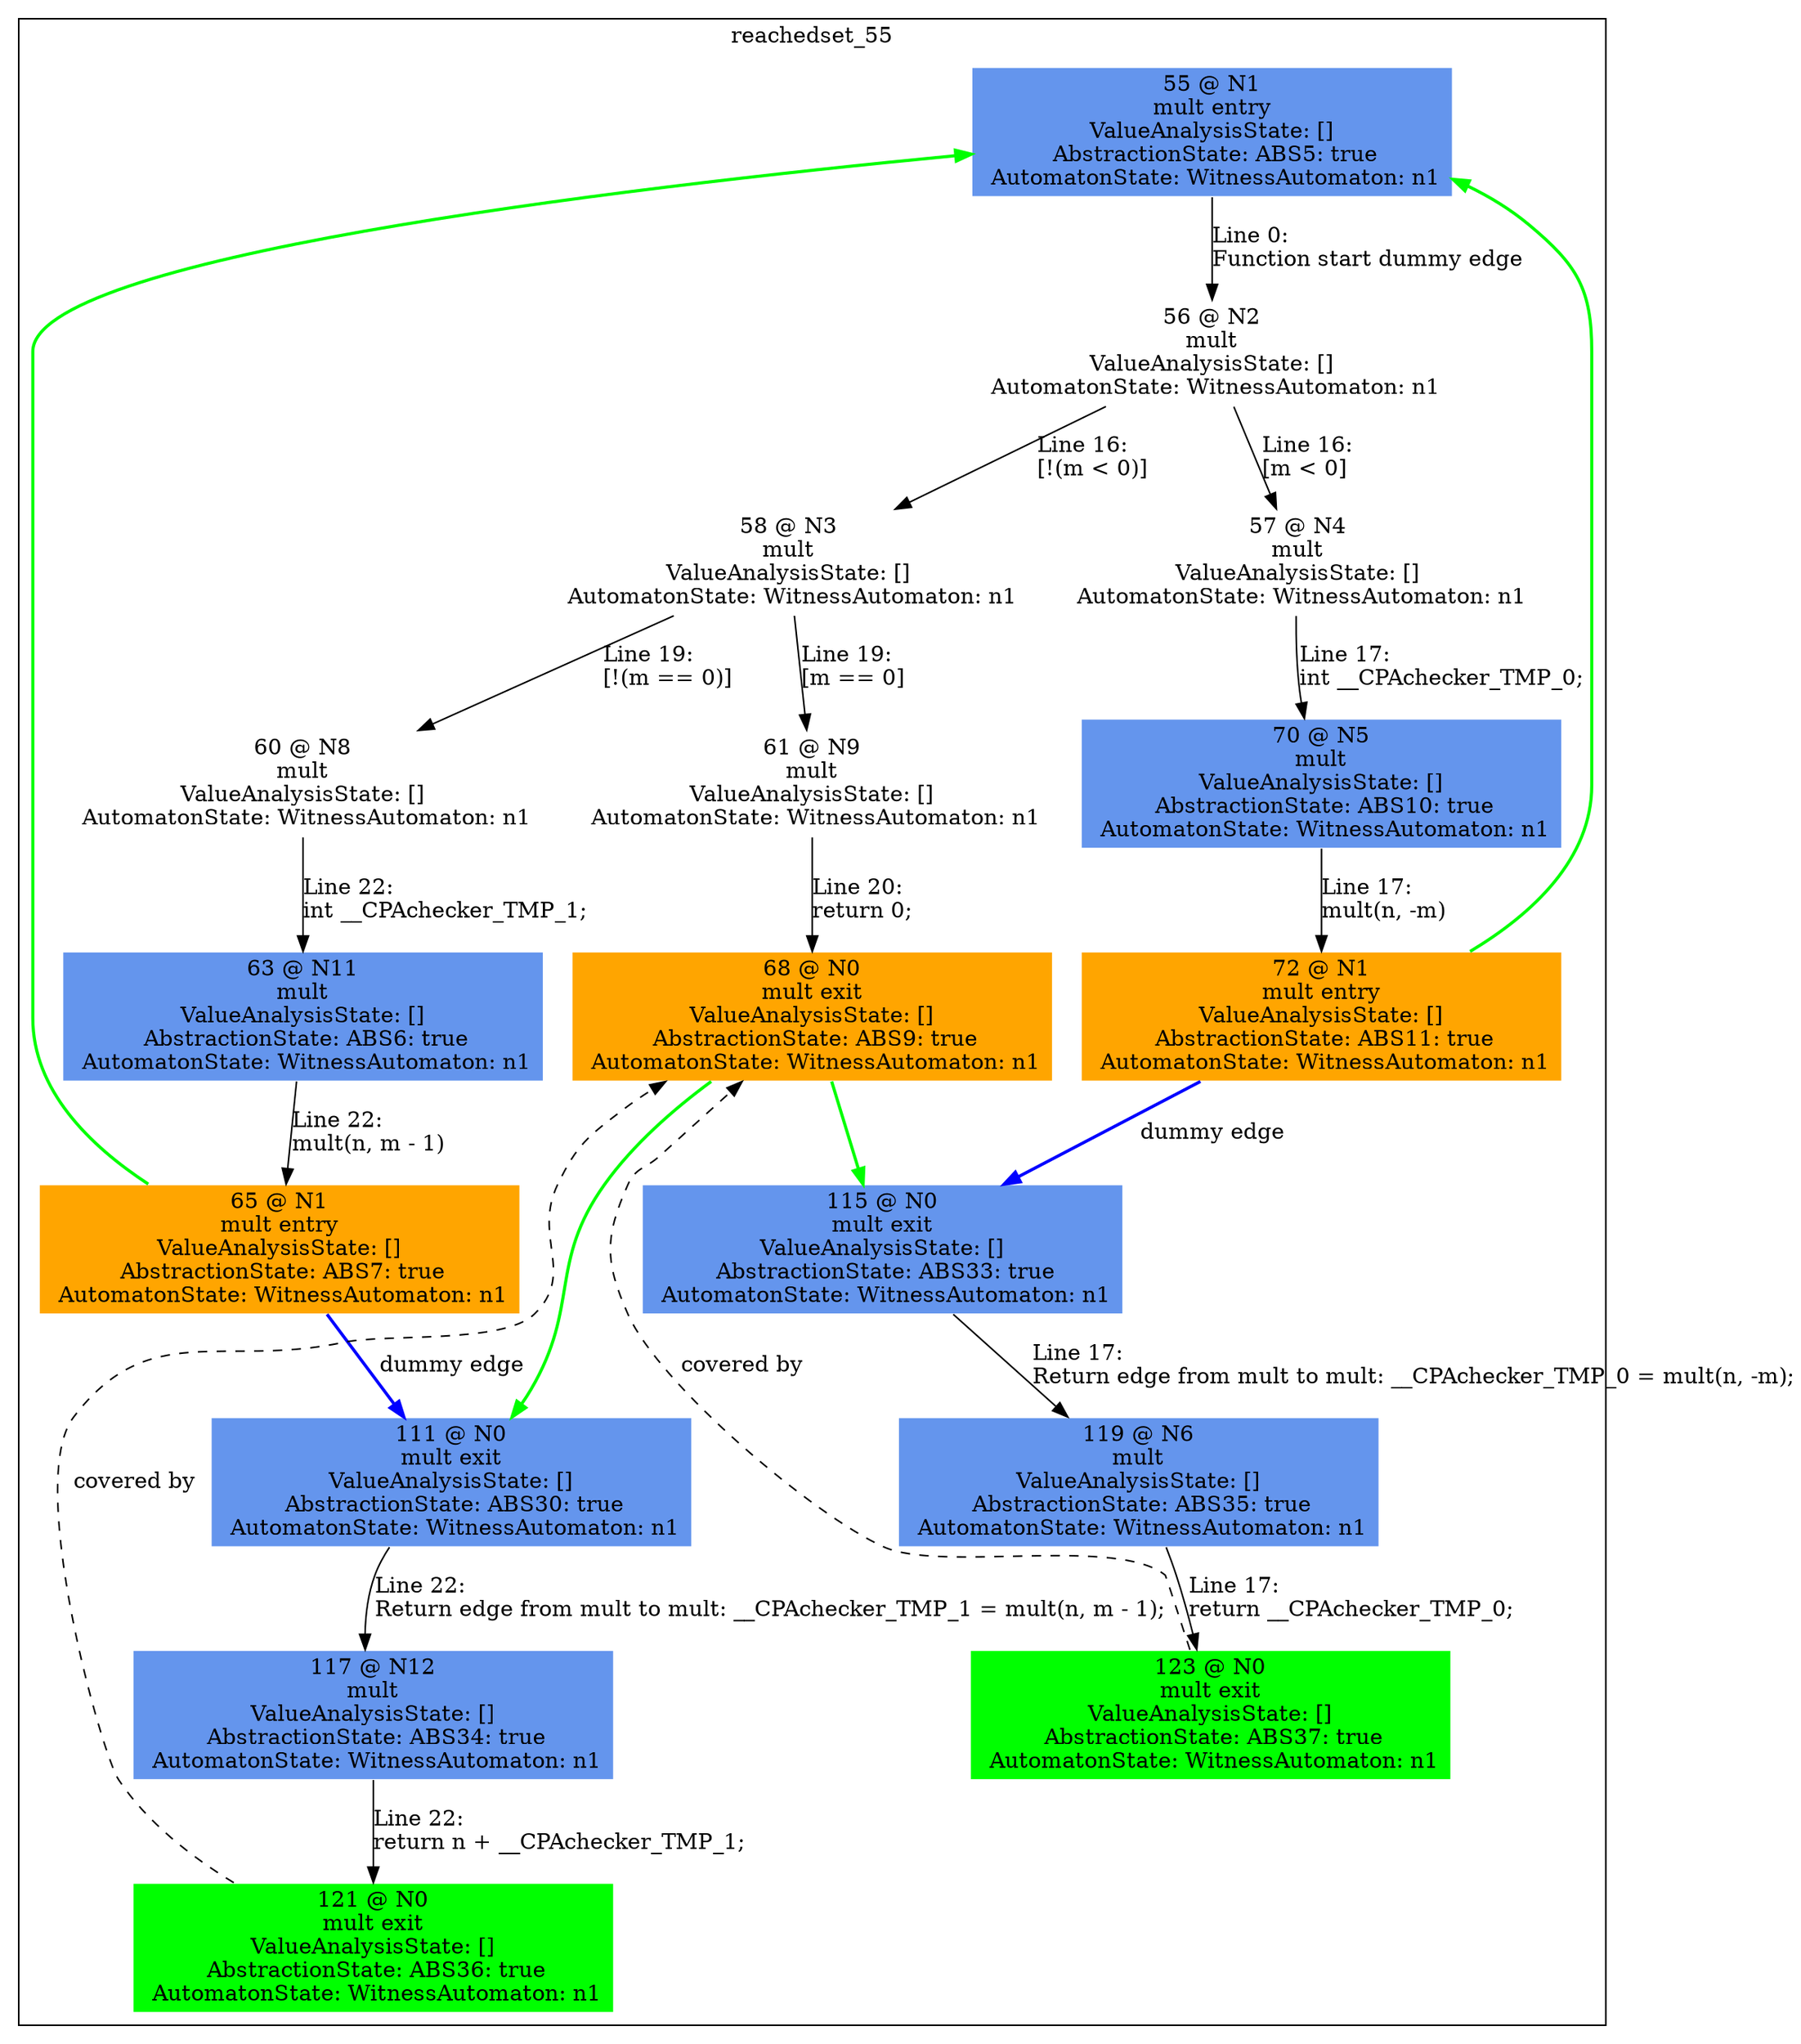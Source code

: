 digraph ARG {
node [style="filled" shape="box" color="white"]
subgraph cluster_55 {
label="reachedset_55"
55 [fillcolor="cornflowerblue" label="55 @ N1\nmult entry\nValueAnalysisState: []\n AbstractionState: ABS5: true\n AutomatonState: WitnessAutomaton: n1\n" id="55"]
56 [label="56 @ N2\nmult\nValueAnalysisState: []\n AutomatonState: WitnessAutomaton: n1\n" id="56"]
58 [label="58 @ N3\nmult\nValueAnalysisState: []\n AutomatonState: WitnessAutomaton: n1\n" id="58"]
61 [label="61 @ N9\nmult\nValueAnalysisState: []\n AutomatonState: WitnessAutomaton: n1\n" id="61"]
68 [fillcolor="orange" label="68 @ N0\nmult exit\nValueAnalysisState: []\n AbstractionState: ABS9: true\n AutomatonState: WitnessAutomaton: n1\n" id="68"]
60 [label="60 @ N8\nmult\nValueAnalysisState: []\n AutomatonState: WitnessAutomaton: n1\n" id="60"]
63 [fillcolor="cornflowerblue" label="63 @ N11\nmult\nValueAnalysisState: []\n AbstractionState: ABS6: true\n AutomatonState: WitnessAutomaton: n1\n" id="63"]
65 [fillcolor="orange" label="65 @ N1\nmult entry\nValueAnalysisState: []\n AbstractionState: ABS7: true\n AutomatonState: WitnessAutomaton: n1\n" id="65"]
111 [fillcolor="cornflowerblue" label="111 @ N0\nmult exit\nValueAnalysisState: []\n AbstractionState: ABS30: true\n AutomatonState: WitnessAutomaton: n1\n" id="111"]
117 [fillcolor="cornflowerblue" label="117 @ N12\nmult\nValueAnalysisState: []\n AbstractionState: ABS34: true\n AutomatonState: WitnessAutomaton: n1\n" id="117"]
121 [fillcolor="green" label="121 @ N0\nmult exit\nValueAnalysisState: []\n AbstractionState: ABS36: true\n AutomatonState: WitnessAutomaton: n1\n" id="121"]
57 [label="57 @ N4\nmult\nValueAnalysisState: []\n AutomatonState: WitnessAutomaton: n1\n" id="57"]
70 [fillcolor="cornflowerblue" label="70 @ N5\nmult\nValueAnalysisState: []\n AbstractionState: ABS10: true\n AutomatonState: WitnessAutomaton: n1\n" id="70"]
72 [fillcolor="orange" label="72 @ N1\nmult entry\nValueAnalysisState: []\n AbstractionState: ABS11: true\n AutomatonState: WitnessAutomaton: n1\n" id="72"]
115 [fillcolor="cornflowerblue" label="115 @ N0\nmult exit\nValueAnalysisState: []\n AbstractionState: ABS33: true\n AutomatonState: WitnessAutomaton: n1\n" id="115"]
119 [fillcolor="cornflowerblue" label="119 @ N6\nmult\nValueAnalysisState: []\n AbstractionState: ABS35: true\n AutomatonState: WitnessAutomaton: n1\n" id="119"]
123 [fillcolor="green" label="123 @ N0\nmult exit\nValueAnalysisState: []\n AbstractionState: ABS37: true\n AutomatonState: WitnessAutomaton: n1\n" id="123"]
55 -> 56 [label="Line 0: \lFunction start dummy edge\l" id="55 -> 56"]
56 -> 57 [label="Line 16: \l[m < 0]\l" id="56 -> 57"]
56 -> 58 [label="Line 16: \l[!(m < 0)]\l" id="56 -> 58"]
58 -> 60 [label="Line 19: \l[!(m == 0)]\l" id="58 -> 60"]
58 -> 61 [label="Line 19: \l[m == 0]\l" id="58 -> 61"]
61 -> 68 [label="Line 20: \lreturn 0;\l" id="61 -> 68"]
121 -> 68 [style="dashed" weight="0" label="covered by"]
123 -> 68 [style="dashed" weight="0" label="covered by"]
60 -> 63 [label="Line 22: \lint __CPAchecker_TMP_1;\l" id="60 -> 63"]
63 -> 65 [label="Line 22: \lmult(n, m - 1)\l" id="63 -> 65"]
65 -> 111 [style="bold" color="blue" label="dummy edge" id="65 -> 111"]
111 -> 117 [label="Line 22: \lReturn edge from mult to mult: __CPAchecker_TMP_1 = mult(n, m - 1);\l" id="111 -> 117"]
117 -> 121 [label="Line 22: \lreturn n + __CPAchecker_TMP_1;\l" id="117 -> 121"]
57 -> 70 [label="Line 17: \lint __CPAchecker_TMP_0;\l" id="57 -> 70"]
70 -> 72 [label="Line 17: \lmult(n, -m)\l" id="70 -> 72"]
72 -> 115 [style="bold" color="blue" label="dummy edge" id="72 -> 115"]
115 -> 119 [label="Line 17: \lReturn edge from mult to mult: __CPAchecker_TMP_0 = mult(n, -m);\l" id="115 -> 119"]
119 -> 123 [label="Line 17: \lreturn __CPAchecker_TMP_0;\l" id="119 -> 123"]
}
65 -> 55 [color=green style=bold]
72 -> 55 [color=green style=bold]
68 -> 115 [color=green style=bold]
68 -> 111 [color=green style=bold]
}

